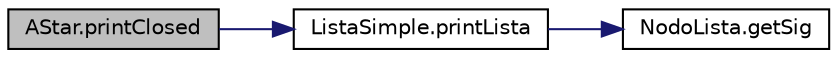 digraph "AStar.printClosed"
{
 // LATEX_PDF_SIZE
  edge [fontname="Helvetica",fontsize="10",labelfontname="Helvetica",labelfontsize="10"];
  node [fontname="Helvetica",fontsize="10",shape=record];
  rankdir="LR";
  Node1 [label="AStar.printClosed",height=0.2,width=0.4,color="black", fillcolor="grey75", style="filled", fontcolor="black",tooltip="Imprime en consola la lista cerrada (nodos visitados)."];
  Node1 -> Node2 [color="midnightblue",fontsize="10",style="solid",fontname="Helvetica"];
  Node2 [label="ListaSimple.printLista",height=0.2,width=0.4,color="black", fillcolor="white", style="filled",URL="$class_lista_simple.html#af8e640484f1e8660d43d265e4fc31cf7",tooltip="Imprime en consola los valores de posicion de cada nodo."];
  Node2 -> Node3 [color="midnightblue",fontsize="10",style="solid",fontname="Helvetica"];
  Node3 [label="NodoLista.getSig",height=0.2,width=0.4,color="black", fillcolor="white", style="filled",URL="$class_nodo_lista.html#a01954a05f2a6814e4e4cabf1d8084630",tooltip=" "];
}
